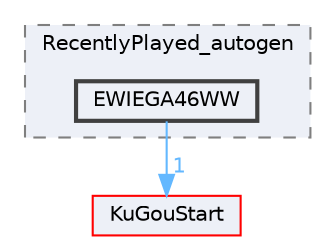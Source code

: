 digraph "EWIEGA46WW"
{
 // LATEX_PDF_SIZE
  bgcolor="transparent";
  edge [fontname=Helvetica,fontsize=10,labelfontname=Helvetica,labelfontsize=10];
  node [fontname=Helvetica,fontsize=10,shape=box,height=0.2,width=0.4];
  compound=true
  subgraph clusterdir_58b5533070fa890da9b991f7ceda3639 {
    graph [ bgcolor="#edf0f7", pencolor="grey50", label="RecentlyPlayed_autogen", fontname=Helvetica,fontsize=10 style="filled,dashed", URL="dir_58b5533070fa890da9b991f7ceda3639.html",tooltip=""]
  dir_cc8922d495d5e8f9c5cdd2835d16fcf2 [label="EWIEGA46WW", fillcolor="#edf0f7", color="grey25", style="filled,bold", URL="dir_cc8922d495d5e8f9c5cdd2835d16fcf2.html",tooltip=""];
  }
  dir_e60601b218beddc6af0778ac41ea9cb2 [label="KuGouStart", fillcolor="#edf0f7", color="red", style="filled", URL="dir_e60601b218beddc6af0778ac41ea9cb2.html",tooltip=""];
  dir_cc8922d495d5e8f9c5cdd2835d16fcf2->dir_e60601b218beddc6af0778ac41ea9cb2 [headlabel="1", labeldistance=1.5 headhref="dir_000104_000172.html" href="dir_000104_000172.html" color="steelblue1" fontcolor="steelblue1"];
}
